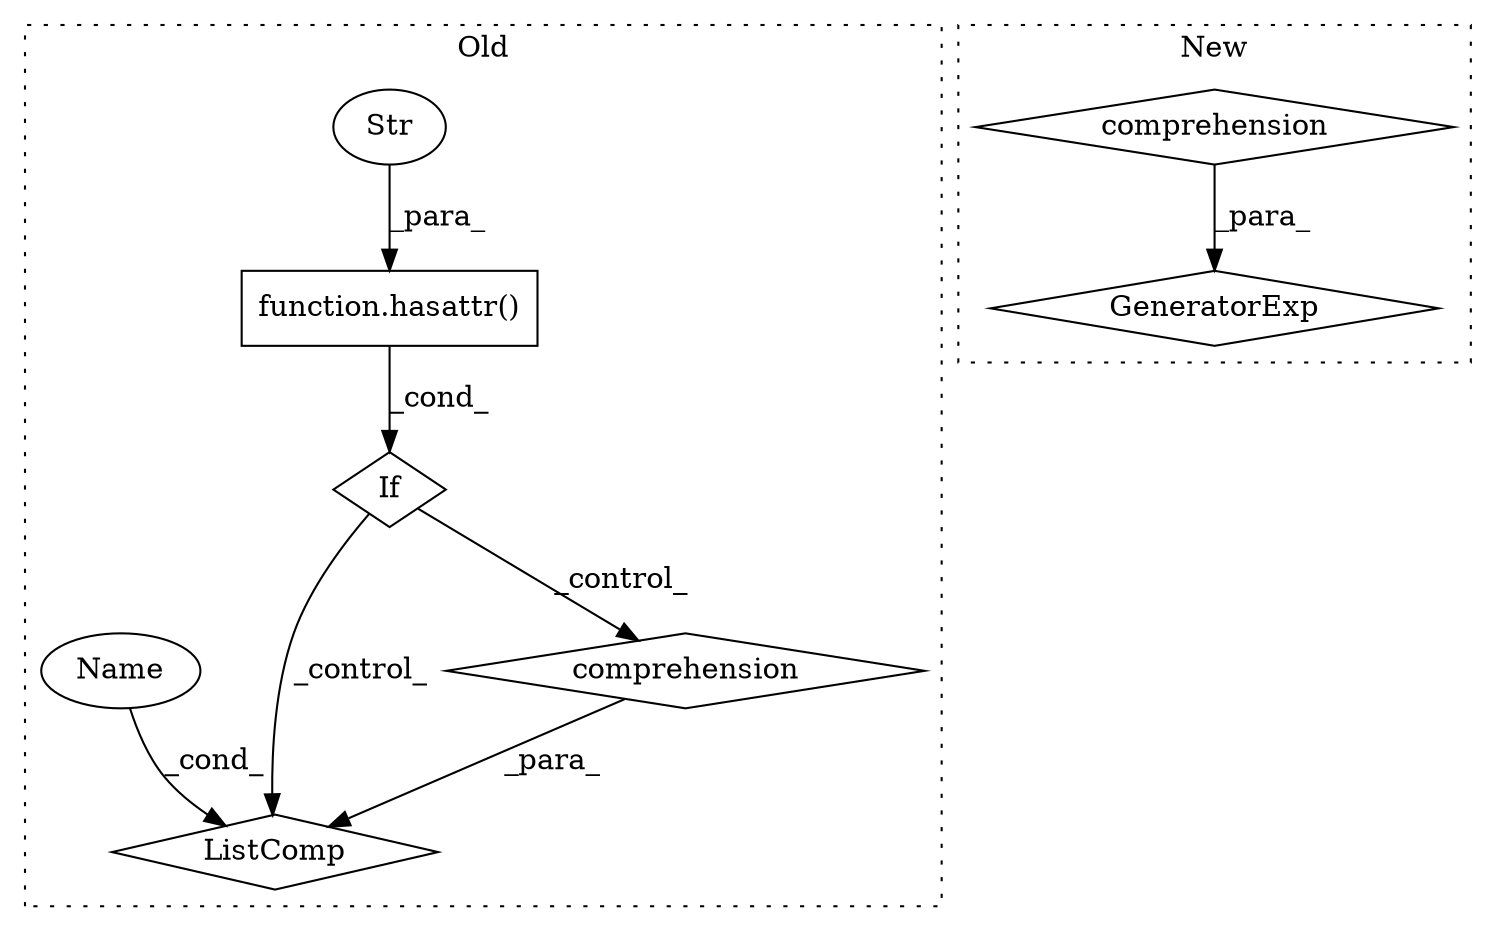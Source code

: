 digraph G {
subgraph cluster0 {
1 [label="function.hasattr()" a="75" s="1729,1753" l="8,1" shape="box"];
3 [label="Str" a="66" s="1744" l="9" shape="ellipse"];
4 [label="If" a="96" s="1697" l="3" shape="diamond"];
5 [label="ListComp" a="106" s="1916" l="28" shape="diamond"];
7 [label="comprehension" a="45" s="1924" l="3" shape="diamond"];
8 [label="Name" a="87" s="1917" l="6" shape="ellipse"];
label = "Old";
style="dotted";
}
subgraph cluster1 {
2 [label="GeneratorExp" a="55" s="2038" l="3" shape="diamond"];
6 [label="comprehension" a="45" s="2081" l="3" shape="diamond"];
label = "New";
style="dotted";
}
1 -> 4 [label="_cond_"];
3 -> 1 [label="_para_"];
4 -> 7 [label="_control_"];
4 -> 5 [label="_control_"];
6 -> 2 [label="_para_"];
7 -> 5 [label="_para_"];
8 -> 5 [label="_cond_"];
}